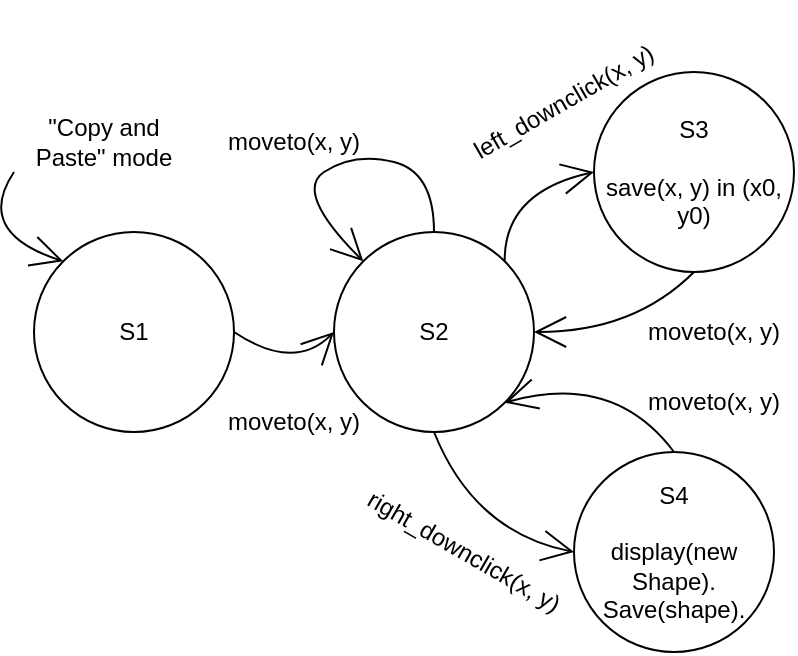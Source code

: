 <mxfile version="20.2.3" type="github">
  <diagram id="C5RBs43oDa-KdzZeNtuy" name="Page-1">
    <mxGraphModel dx="733" dy="619" grid="1" gridSize="10" guides="1" tooltips="1" connect="1" arrows="1" fold="1" page="1" pageScale="1" pageWidth="827" pageHeight="1169" math="0" shadow="0">
      <root>
        <mxCell id="WIyWlLk6GJQsqaUBKTNV-0" />
        <mxCell id="WIyWlLk6GJQsqaUBKTNV-1" parent="WIyWlLk6GJQsqaUBKTNV-0" />
        <mxCell id="3d8xJOa_t8retW1oxkJO-5" style="edgeStyle=none;curved=1;rounded=0;orthogonalLoop=1;jettySize=auto;html=1;exitX=1;exitY=0.5;exitDx=0;exitDy=0;entryX=0;entryY=0.5;entryDx=0;entryDy=0;endArrow=open;startSize=14;endSize=14;sourcePerimeterSpacing=8;targetPerimeterSpacing=8;" edge="1" parent="WIyWlLk6GJQsqaUBKTNV-1" source="3d8xJOa_t8retW1oxkJO-0" target="3d8xJOa_t8retW1oxkJO-1">
          <mxGeometry relative="1" as="geometry">
            <Array as="points">
              <mxPoint x="240" y="250" />
            </Array>
          </mxGeometry>
        </mxCell>
        <mxCell id="3d8xJOa_t8retW1oxkJO-0" value="S1" style="ellipse;whiteSpace=wrap;html=1;hachureGap=4;" vertex="1" parent="WIyWlLk6GJQsqaUBKTNV-1">
          <mxGeometry x="110" y="180" width="100" height="100" as="geometry" />
        </mxCell>
        <mxCell id="3d8xJOa_t8retW1oxkJO-8" style="edgeStyle=none;curved=1;rounded=0;orthogonalLoop=1;jettySize=auto;html=1;exitX=1;exitY=0;exitDx=0;exitDy=0;entryX=0;entryY=0.5;entryDx=0;entryDy=0;endArrow=open;startSize=14;endSize=14;sourcePerimeterSpacing=8;targetPerimeterSpacing=8;" edge="1" parent="WIyWlLk6GJQsqaUBKTNV-1" source="3d8xJOa_t8retW1oxkJO-1" target="3d8xJOa_t8retW1oxkJO-2">
          <mxGeometry relative="1" as="geometry">
            <Array as="points">
              <mxPoint x="345" y="160" />
            </Array>
          </mxGeometry>
        </mxCell>
        <mxCell id="3d8xJOa_t8retW1oxkJO-11" style="edgeStyle=none;curved=1;rounded=0;orthogonalLoop=1;jettySize=auto;html=1;exitX=0.5;exitY=1;exitDx=0;exitDy=0;entryX=0;entryY=0.5;entryDx=0;entryDy=0;endArrow=open;startSize=14;endSize=14;sourcePerimeterSpacing=8;targetPerimeterSpacing=8;" edge="1" parent="WIyWlLk6GJQsqaUBKTNV-1" source="3d8xJOa_t8retW1oxkJO-1" target="3d8xJOa_t8retW1oxkJO-3">
          <mxGeometry relative="1" as="geometry">
            <Array as="points">
              <mxPoint x="330" y="330" />
            </Array>
          </mxGeometry>
        </mxCell>
        <mxCell id="3d8xJOa_t8retW1oxkJO-1" value="S2" style="ellipse;whiteSpace=wrap;html=1;hachureGap=4;" vertex="1" parent="WIyWlLk6GJQsqaUBKTNV-1">
          <mxGeometry x="260" y="180" width="100" height="100" as="geometry" />
        </mxCell>
        <mxCell id="3d8xJOa_t8retW1oxkJO-9" style="edgeStyle=none;curved=1;rounded=0;orthogonalLoop=1;jettySize=auto;html=1;exitX=0.5;exitY=1;exitDx=0;exitDy=0;entryX=1;entryY=0.5;entryDx=0;entryDy=0;endArrow=open;startSize=14;endSize=14;sourcePerimeterSpacing=8;targetPerimeterSpacing=8;" edge="1" parent="WIyWlLk6GJQsqaUBKTNV-1" source="3d8xJOa_t8retW1oxkJO-2" target="3d8xJOa_t8retW1oxkJO-1">
          <mxGeometry relative="1" as="geometry">
            <Array as="points">
              <mxPoint x="410" y="230" />
            </Array>
          </mxGeometry>
        </mxCell>
        <mxCell id="3d8xJOa_t8retW1oxkJO-2" value="S3&lt;br&gt;&lt;br&gt;save(x, y) in (x0, y0)" style="ellipse;whiteSpace=wrap;html=1;hachureGap=4;" vertex="1" parent="WIyWlLk6GJQsqaUBKTNV-1">
          <mxGeometry x="390" y="100" width="100" height="100" as="geometry" />
        </mxCell>
        <mxCell id="3d8xJOa_t8retW1oxkJO-10" style="edgeStyle=none;curved=1;rounded=0;orthogonalLoop=1;jettySize=auto;html=1;exitX=0.5;exitY=0;exitDx=0;exitDy=0;entryX=1;entryY=1;entryDx=0;entryDy=0;endArrow=open;startSize=14;endSize=14;sourcePerimeterSpacing=8;targetPerimeterSpacing=8;" edge="1" parent="WIyWlLk6GJQsqaUBKTNV-1" source="3d8xJOa_t8retW1oxkJO-3" target="3d8xJOa_t8retW1oxkJO-1">
          <mxGeometry relative="1" as="geometry">
            <Array as="points">
              <mxPoint x="400" y="250" />
            </Array>
          </mxGeometry>
        </mxCell>
        <mxCell id="3d8xJOa_t8retW1oxkJO-3" value="S4&lt;br&gt;&lt;br&gt;display(new Shape). Save(shape)." style="ellipse;whiteSpace=wrap;html=1;hachureGap=4;" vertex="1" parent="WIyWlLk6GJQsqaUBKTNV-1">
          <mxGeometry x="380" y="290" width="100" height="100" as="geometry" />
        </mxCell>
        <mxCell id="3d8xJOa_t8retW1oxkJO-6" value="" style="edgeStyle=none;orthogonalLoop=1;jettySize=auto;html=1;rounded=0;endArrow=open;startSize=14;endSize=14;sourcePerimeterSpacing=8;targetPerimeterSpacing=8;curved=1;entryX=0;entryY=0;entryDx=0;entryDy=0;" edge="1" parent="WIyWlLk6GJQsqaUBKTNV-1" target="3d8xJOa_t8retW1oxkJO-0">
          <mxGeometry width="120" relative="1" as="geometry">
            <mxPoint x="100" y="150" as="sourcePoint" />
            <mxPoint x="190" y="120" as="targetPoint" />
            <Array as="points">
              <mxPoint x="80" y="180" />
            </Array>
          </mxGeometry>
        </mxCell>
        <mxCell id="3d8xJOa_t8retW1oxkJO-7" style="edgeStyle=none;curved=1;rounded=0;orthogonalLoop=1;jettySize=auto;html=1;exitX=0.5;exitY=0;exitDx=0;exitDy=0;entryX=0;entryY=0;entryDx=0;entryDy=0;endArrow=open;startSize=14;endSize=14;sourcePerimeterSpacing=8;targetPerimeterSpacing=8;" edge="1" parent="WIyWlLk6GJQsqaUBKTNV-1" source="3d8xJOa_t8retW1oxkJO-1" target="3d8xJOa_t8retW1oxkJO-1">
          <mxGeometry relative="1" as="geometry">
            <Array as="points">
              <mxPoint x="310" y="150" />
              <mxPoint x="270" y="140" />
              <mxPoint x="240" y="160" />
            </Array>
          </mxGeometry>
        </mxCell>
        <mxCell id="3d8xJOa_t8retW1oxkJO-12" value="moveto(x, y)" style="text;strokeColor=none;fillColor=none;html=1;align=center;verticalAlign=middle;whiteSpace=wrap;rounded=0;hachureGap=4;" vertex="1" parent="WIyWlLk6GJQsqaUBKTNV-1">
          <mxGeometry x="200" y="260" width="80" height="30" as="geometry" />
        </mxCell>
        <mxCell id="3d8xJOa_t8retW1oxkJO-13" value="moveto(x, y)" style="text;strokeColor=none;fillColor=none;html=1;align=center;verticalAlign=middle;whiteSpace=wrap;rounded=0;hachureGap=4;" vertex="1" parent="WIyWlLk6GJQsqaUBKTNV-1">
          <mxGeometry x="410" y="215" width="80" height="30" as="geometry" />
        </mxCell>
        <mxCell id="3d8xJOa_t8retW1oxkJO-14" value="moveto(x, y)" style="text;strokeColor=none;fillColor=none;html=1;align=center;verticalAlign=middle;whiteSpace=wrap;rounded=0;hachureGap=4;" vertex="1" parent="WIyWlLk6GJQsqaUBKTNV-1">
          <mxGeometry x="200" y="120" width="80" height="30" as="geometry" />
        </mxCell>
        <mxCell id="3d8xJOa_t8retW1oxkJO-17" value="moveto(x, y)" style="text;strokeColor=none;fillColor=none;html=1;align=center;verticalAlign=middle;whiteSpace=wrap;rounded=0;hachureGap=4;" vertex="1" parent="WIyWlLk6GJQsqaUBKTNV-1">
          <mxGeometry x="410" y="250" width="80" height="30" as="geometry" />
        </mxCell>
        <mxCell id="3d8xJOa_t8retW1oxkJO-19" value="&quot;Copy and Paste&quot; mode" style="text;strokeColor=none;fillColor=none;html=1;align=center;verticalAlign=middle;whiteSpace=wrap;rounded=0;hachureGap=4;" vertex="1" parent="WIyWlLk6GJQsqaUBKTNV-1">
          <mxGeometry x="100" y="120" width="90" height="30" as="geometry" />
        </mxCell>
        <mxCell id="3d8xJOa_t8retW1oxkJO-20" value="left_downclick(x, y)" style="text;strokeColor=none;fillColor=none;html=1;align=center;verticalAlign=middle;whiteSpace=wrap;rounded=0;hachureGap=4;rotation=-30;" vertex="1" parent="WIyWlLk6GJQsqaUBKTNV-1">
          <mxGeometry x="300" y="100" width="150" height="30" as="geometry" />
        </mxCell>
        <mxCell id="3d8xJOa_t8retW1oxkJO-21" value="right_downclick(x, y)" style="text;strokeColor=none;fillColor=none;html=1;align=center;verticalAlign=middle;whiteSpace=wrap;rounded=0;hachureGap=4;rotation=30;" vertex="1" parent="WIyWlLk6GJQsqaUBKTNV-1">
          <mxGeometry x="250" y="325" width="150" height="30" as="geometry" />
        </mxCell>
      </root>
    </mxGraphModel>
  </diagram>
</mxfile>

